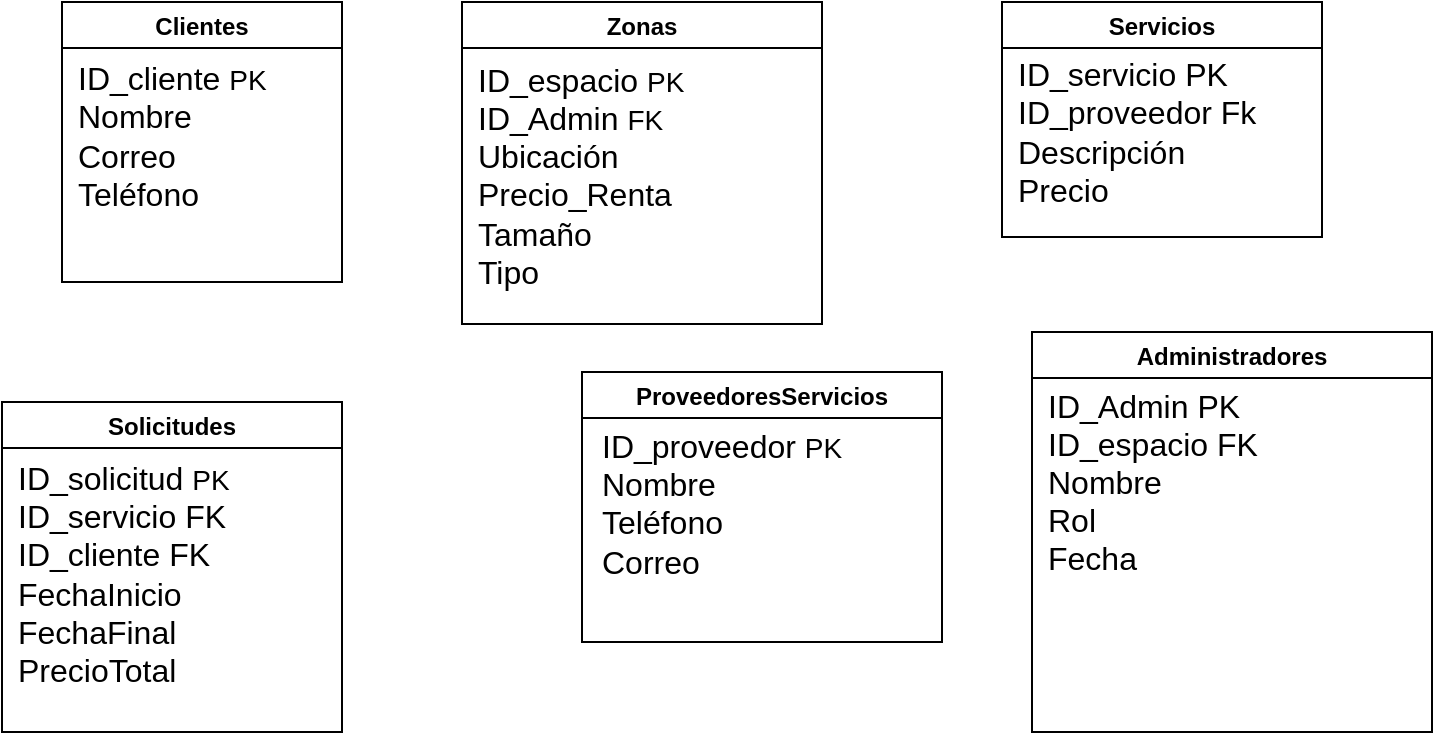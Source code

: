 <mxfile version="24.8.0">
  <diagram name="Página-1" id="gACbztFmk0t_lIQWss0E">
    <mxGraphModel dx="955" dy="548" grid="1" gridSize="15" guides="1" tooltips="1" connect="1" arrows="1" fold="1" page="0" pageScale="1" pageWidth="827" pageHeight="1169" math="0" shadow="0">
      <root>
        <mxCell id="0" />
        <mxCell id="1" parent="0" />
        <mxCell id="I0tGteSejOS898NKXpd8-1" value="Clientes" style="swimlane;" parent="1" vertex="1">
          <mxGeometry x="40" y="40" width="140" height="140" as="geometry">
            <mxRectangle x="60" y="110" width="80" height="30" as="alternateBounds" />
          </mxGeometry>
        </mxCell>
        <mxCell id="I0tGteSejOS898NKXpd8-2" value="&lt;font style=&quot;font-size: 16px;&quot;&gt;I&lt;font style=&quot;&quot;&gt;D_cliente &lt;/font&gt;&lt;/font&gt;&lt;font style=&quot;font-size: 14px;&quot;&gt;PK&lt;/font&gt;&lt;div&gt;&lt;font size=&quot;3&quot;&gt;Nombre&lt;/font&gt;&lt;/div&gt;&lt;div&gt;&lt;font size=&quot;3&quot;&gt;Correo&lt;/font&gt;&lt;/div&gt;&lt;div&gt;&lt;font size=&quot;3&quot;&gt;Teléfono&lt;/font&gt;&lt;/div&gt;" style="text;html=1;align=left;verticalAlign=middle;resizable=0;points=[];autosize=1;strokeColor=none;fillColor=none;" parent="I0tGteSejOS898NKXpd8-1" vertex="1">
          <mxGeometry x="6" y="22" width="120" height="90" as="geometry" />
        </mxCell>
        <mxCell id="I0tGteSejOS898NKXpd8-7" value="Zonas" style="swimlane;" parent="1" vertex="1">
          <mxGeometry x="240" y="40" width="180" height="161" as="geometry" />
        </mxCell>
        <mxCell id="I0tGteSejOS898NKXpd8-9" value="&lt;font style=&quot;font-size: 16px;&quot;&gt;ID_espacio &lt;/font&gt;&lt;font style=&quot;font-size: 14px;&quot;&gt;PK&lt;/font&gt;&lt;div&gt;&lt;font style=&quot;font-size: 16px;&quot;&gt;ID_Admin &lt;/font&gt;&lt;span style=&quot;font-size: 14px;&quot;&gt;FK&lt;br&gt;&lt;/span&gt;&lt;div&gt;&lt;font size=&quot;3&quot;&gt;Ubicación&lt;br&gt;&lt;/font&gt;&lt;/div&gt;&lt;div&gt;&lt;font size=&quot;3&quot;&gt;Precio_Renta&lt;br&gt;&lt;/font&gt;&lt;/div&gt;&lt;div&gt;&lt;font size=&quot;3&quot;&gt;Tamaño&lt;br&gt;&lt;/font&gt;&lt;/div&gt;&lt;div&gt;&lt;font size=&quot;3&quot;&gt;Tipo&amp;nbsp;&lt;br&gt;&lt;/font&gt;&lt;/div&gt;&lt;div&gt;&lt;br&gt;&lt;/div&gt;&lt;/div&gt;" style="text;html=1;align=left;verticalAlign=middle;resizable=0;points=[];autosize=1;strokeColor=none;fillColor=none;" parent="I0tGteSejOS898NKXpd8-7" vertex="1">
          <mxGeometry x="6" y="19" width="135" height="150" as="geometry" />
        </mxCell>
        <mxCell id="qeTdSyfiYUv6IoI1KZmC-1" value="Servicios" style="swimlane;" parent="1" vertex="1">
          <mxGeometry x="510" y="40" width="160" height="117.5" as="geometry" />
        </mxCell>
        <mxCell id="B6Egt4xbeelavrb5uQv_-1" value="&lt;font style=&quot;font-size: 16px;&quot;&gt;ID_servicio PK&lt;/font&gt;&lt;div&gt;&lt;font size=&quot;3&quot;&gt;ID_proveedor Fk&lt;/font&gt;&lt;/div&gt;&lt;div&gt;&lt;font size=&quot;3&quot;&gt;Descripción&lt;/font&gt;&lt;/div&gt;&lt;div&gt;&lt;font size=&quot;3&quot;&gt;Precio&lt;/font&gt;&lt;/div&gt;" style="text;html=1;align=left;verticalAlign=middle;resizable=0;points=[];autosize=1;strokeColor=none;fillColor=none;" vertex="1" parent="qeTdSyfiYUv6IoI1KZmC-1">
          <mxGeometry x="6" y="19.75" width="150" height="90" as="geometry" />
        </mxCell>
        <mxCell id="B6Egt4xbeelavrb5uQv_-7" value="ProveedoresServicios" style="swimlane;" vertex="1" parent="1">
          <mxGeometry x="300" y="225" width="180" height="135" as="geometry" />
        </mxCell>
        <mxCell id="B6Egt4xbeelavrb5uQv_-8" value="&lt;font style=&quot;font-size: 16px;&quot;&gt;ID_proveedor &lt;/font&gt;&lt;font style=&quot;font-size: 14px;&quot;&gt;PK&lt;/font&gt;&lt;div&gt;&lt;font size=&quot;3&quot;&gt;Nombre&lt;/font&gt;&lt;/div&gt;&lt;div&gt;&lt;font size=&quot;3&quot;&gt;Teléfono&lt;/font&gt;&lt;/div&gt;&lt;div&gt;&lt;font size=&quot;3&quot;&gt;Correo&lt;br&gt;&lt;/font&gt;&lt;div&gt;&lt;br&gt;&lt;/div&gt;&lt;/div&gt;" style="text;html=1;align=left;verticalAlign=middle;resizable=0;points=[];autosize=1;strokeColor=none;fillColor=none;" vertex="1" parent="B6Egt4xbeelavrb5uQv_-7">
          <mxGeometry x="8" y="20" width="150" height="105" as="geometry" />
        </mxCell>
        <mxCell id="B6Egt4xbeelavrb5uQv_-9" value="Solicitudes" style="swimlane;" vertex="1" parent="1">
          <mxGeometry x="10" y="240" width="170" height="165" as="geometry" />
        </mxCell>
        <mxCell id="B6Egt4xbeelavrb5uQv_-10" value="&lt;font style=&quot;font-size: 16px;&quot;&gt;ID_solicitud &lt;/font&gt;&lt;font style=&quot;font-size: 14px;&quot;&gt;PK&lt;/font&gt;&lt;div&gt;&lt;font size=&quot;3&quot;&gt;ID_servicio FK&lt;/font&gt;&lt;/div&gt;&lt;div&gt;&lt;font size=&quot;3&quot;&gt;ID_cliente FK&lt;/font&gt;&lt;/div&gt;&lt;div&gt;&lt;font size=&quot;3&quot;&gt;FechaInicio&lt;/font&gt;&lt;/div&gt;&lt;div&gt;&lt;font size=&quot;3&quot;&gt;FechaFinal&lt;/font&gt;&lt;/div&gt;&lt;div&gt;&lt;font size=&quot;3&quot;&gt;PrecioTotal&lt;/font&gt;&lt;/div&gt;" style="text;html=1;align=left;verticalAlign=middle;resizable=0;points=[];autosize=1;strokeColor=none;fillColor=none;" vertex="1" parent="B6Egt4xbeelavrb5uQv_-9">
          <mxGeometry x="6" y="18.5" width="135" height="135" as="geometry" />
        </mxCell>
        <mxCell id="B6Egt4xbeelavrb5uQv_-11" value="Administradores" style="swimlane;" vertex="1" parent="1">
          <mxGeometry x="525" y="205" width="200" height="200" as="geometry" />
        </mxCell>
        <mxCell id="B6Egt4xbeelavrb5uQv_-12" value="&lt;font style=&quot;font-size: 16px;&quot;&gt;ID_Admin PK&lt;/font&gt;&lt;div&gt;&lt;font size=&quot;3&quot;&gt;ID_espacio FK&lt;/font&gt;&lt;/div&gt;&lt;div&gt;&lt;font size=&quot;3&quot;&gt;Nombre&lt;br&gt;Rol&lt;/font&gt;&lt;/div&gt;&lt;div&gt;&lt;font size=&quot;3&quot;&gt;Fecha&lt;/font&gt;&lt;/div&gt;" style="text;html=1;align=left;verticalAlign=middle;resizable=0;points=[];autosize=1;strokeColor=none;fillColor=none;" vertex="1" parent="B6Egt4xbeelavrb5uQv_-11">
          <mxGeometry x="6" y="22" width="135" height="105" as="geometry" />
        </mxCell>
      </root>
    </mxGraphModel>
  </diagram>
</mxfile>
